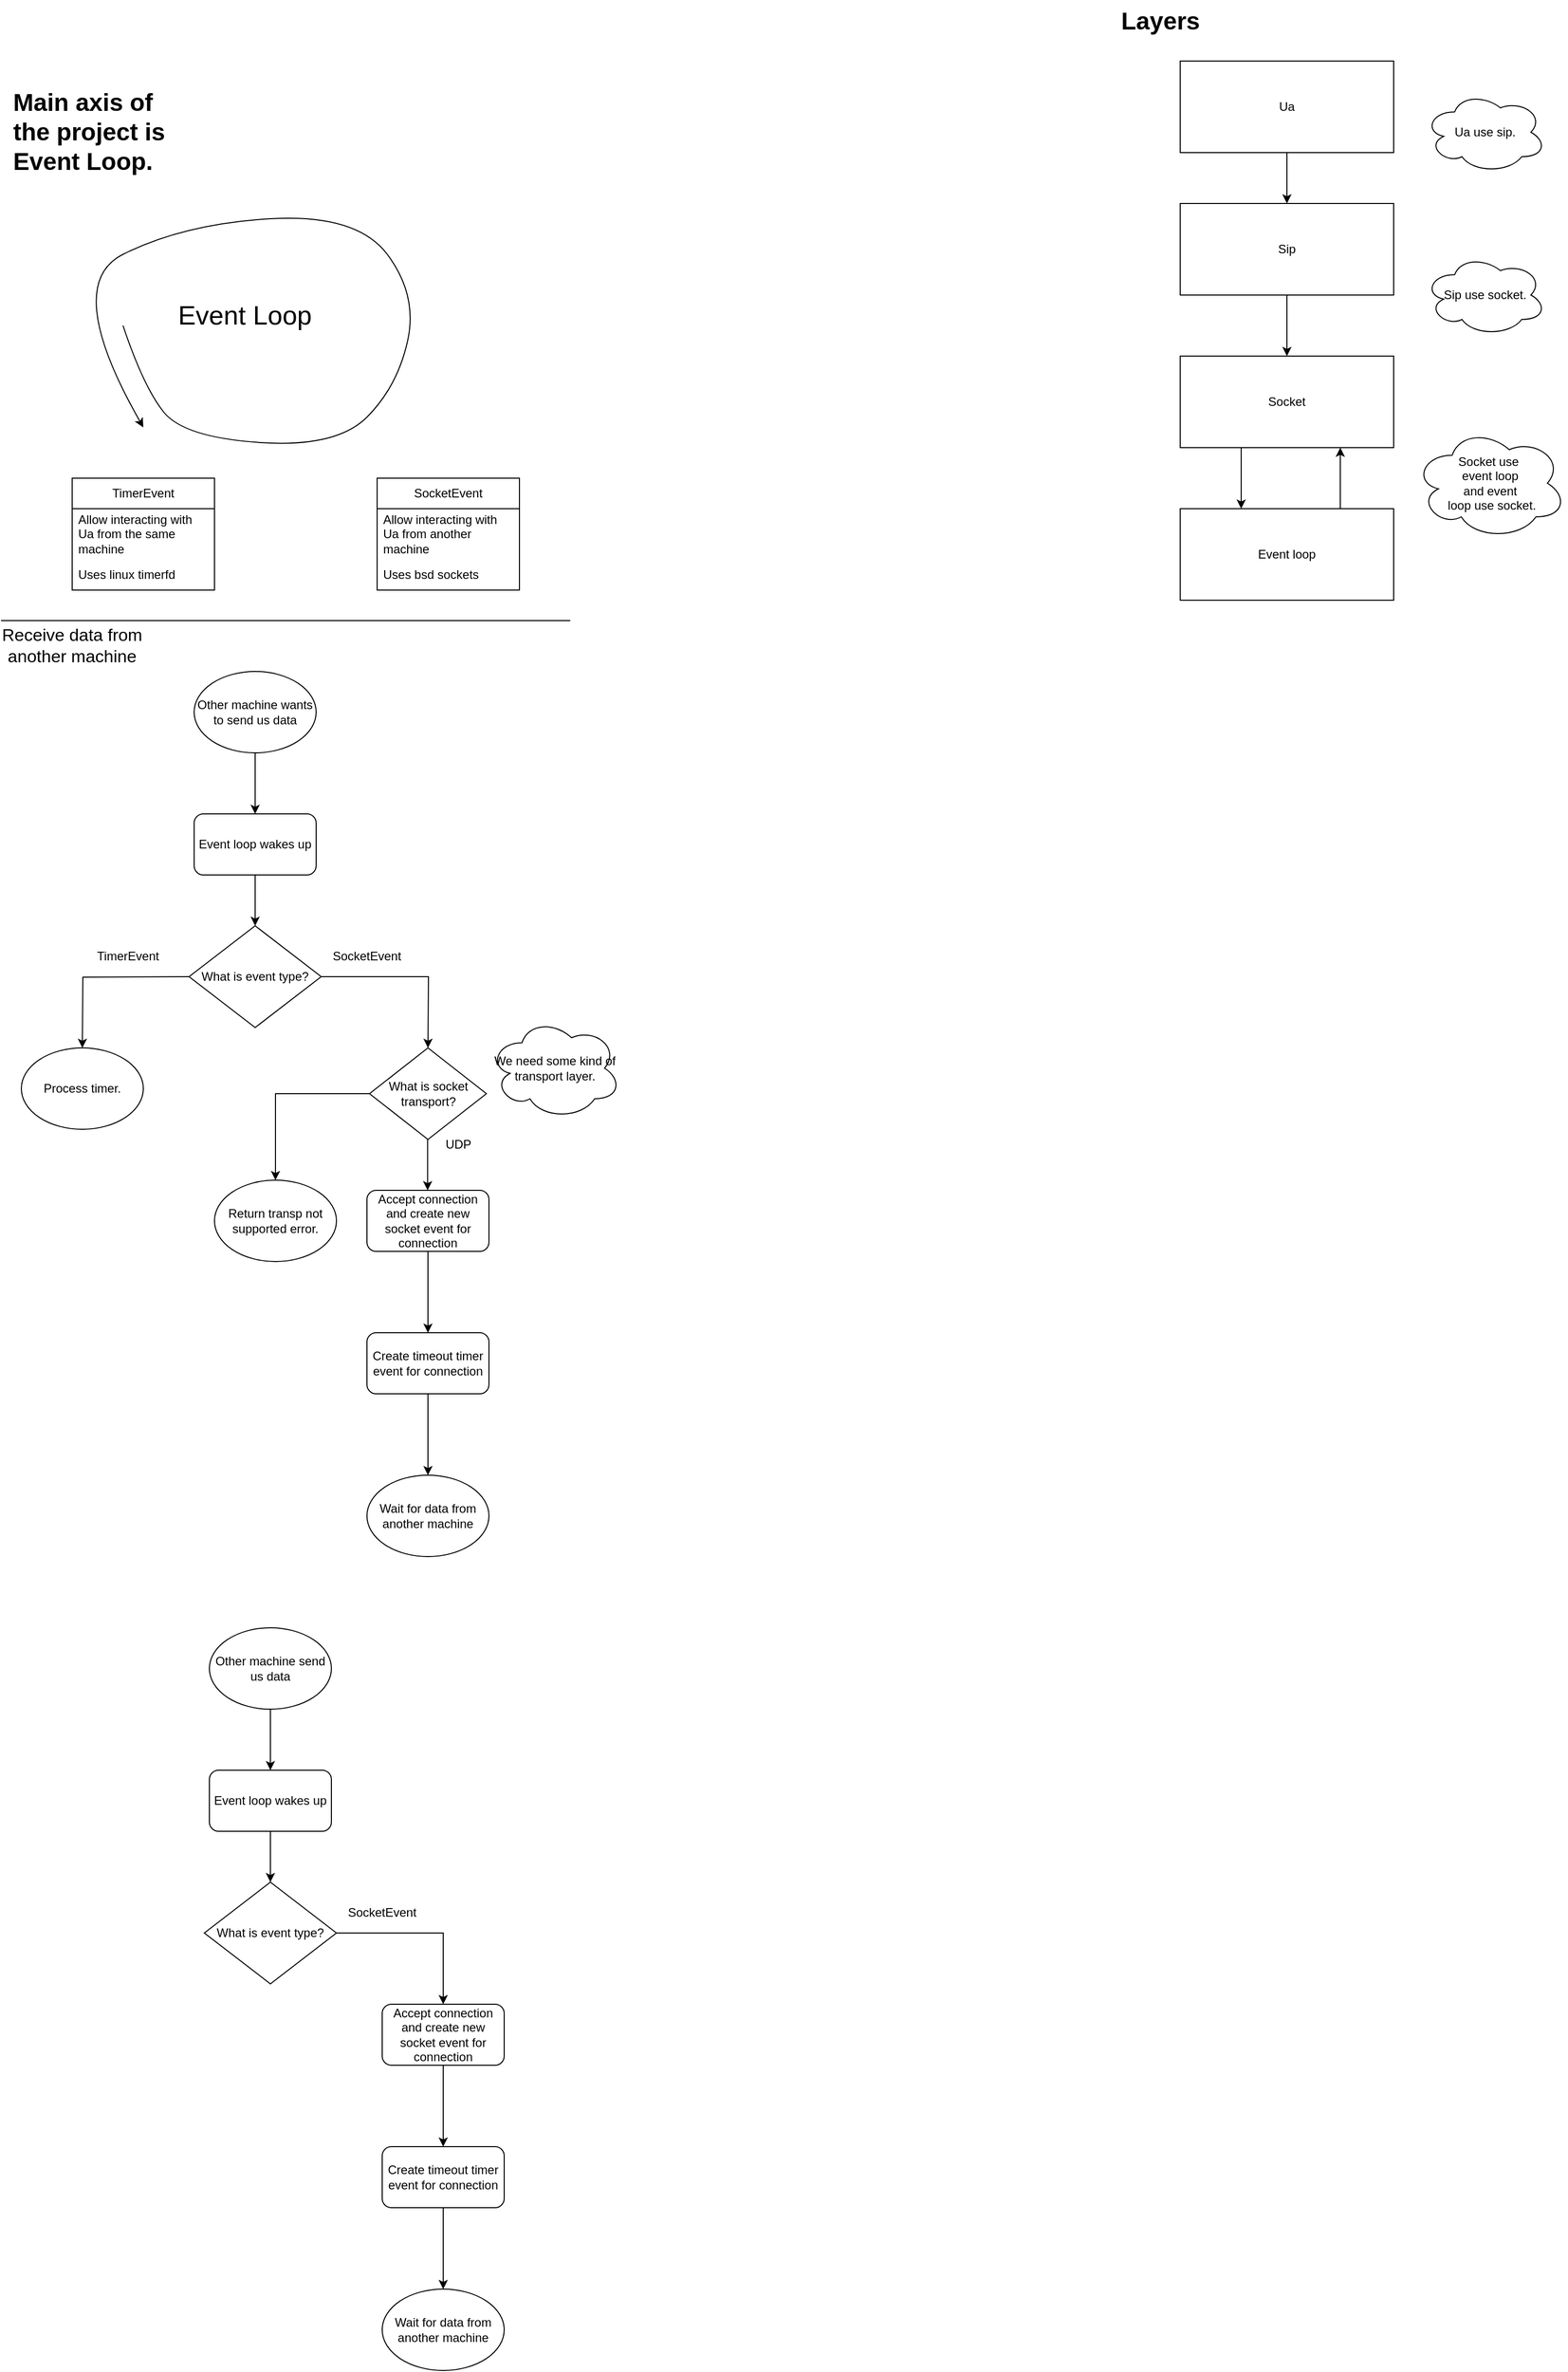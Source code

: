 <mxfile version="27.1.3" pages="2">
  <diagram name="Page-1" id="DYS4X43bdyaeCCeUCE0n">
    <mxGraphModel dx="2997" dy="2803" grid="1" gridSize="10" guides="1" tooltips="1" connect="1" arrows="1" fold="1" page="1" pageScale="1" pageWidth="850" pageHeight="1100" math="0" shadow="0">
      <root>
        <mxCell id="0" />
        <mxCell id="1" parent="0" />
        <mxCell id="8oikypdOr_yC_xlXZbeG-5" value="" style="endArrow=classic;html=1;rounded=0;curved=1;" parent="1" edge="1">
          <mxGeometry width="50" height="50" relative="1" as="geometry">
            <mxPoint x="150" y="-70" as="sourcePoint" />
            <mxPoint x="170" y="30" as="targetPoint" />
            <Array as="points">
              <mxPoint x="170" y="-10" />
              <mxPoint x="210" y="40" />
              <mxPoint x="360" y="50" />
              <mxPoint x="420" y="-10" />
              <mxPoint x="440" y="-100" />
              <mxPoint x="380" y="-180" />
              <mxPoint x="210" y="-170" />
              <mxPoint x="90" y="-110" />
            </Array>
          </mxGeometry>
        </mxCell>
        <mxCell id="8oikypdOr_yC_xlXZbeG-6" value="&lt;font style=&quot;font-size: 26px;&quot;&gt;Event Loop&lt;/font&gt;" style="text;html=1;align=center;verticalAlign=middle;whiteSpace=wrap;rounded=0;" parent="1" vertex="1">
          <mxGeometry x="170" y="-110" width="200" height="60" as="geometry" />
        </mxCell>
        <mxCell id="8oikypdOr_yC_xlXZbeG-7" value="&lt;h1 style=&quot;margin-top: 0px;&quot;&gt;Main axis of the project is Event Loop.&lt;/h1&gt;&lt;p&gt;&lt;br&gt;&lt;/p&gt;" style="text;html=1;whiteSpace=wrap;overflow=hidden;rounded=0;" parent="1" vertex="1">
          <mxGeometry x="40" y="-310" width="180" height="100" as="geometry" />
        </mxCell>
        <mxCell id="8oikypdOr_yC_xlXZbeG-9" value="TimerEvent" style="swimlane;fontStyle=0;childLayout=stackLayout;horizontal=1;startSize=30;horizontalStack=0;resizeParent=1;resizeParentMax=0;resizeLast=0;collapsible=1;marginBottom=0;whiteSpace=wrap;html=1;" parent="1" vertex="1">
          <mxGeometry x="100" y="80" width="140" height="110" as="geometry" />
        </mxCell>
        <mxCell id="8oikypdOr_yC_xlXZbeG-10" value="Allow interacting with Ua from the same machine" style="text;strokeColor=none;fillColor=none;align=left;verticalAlign=middle;spacingLeft=4;spacingRight=4;overflow=hidden;points=[[0,0.5],[1,0.5]];portConstraint=eastwest;rotatable=0;whiteSpace=wrap;html=1;" parent="8oikypdOr_yC_xlXZbeG-9" vertex="1">
          <mxGeometry y="30" width="140" height="50" as="geometry" />
        </mxCell>
        <mxCell id="8oikypdOr_yC_xlXZbeG-11" value="Uses linux timerfd" style="text;strokeColor=none;fillColor=none;align=left;verticalAlign=middle;spacingLeft=4;spacingRight=4;overflow=hidden;points=[[0,0.5],[1,0.5]];portConstraint=eastwest;rotatable=0;whiteSpace=wrap;html=1;" parent="8oikypdOr_yC_xlXZbeG-9" vertex="1">
          <mxGeometry y="80" width="140" height="30" as="geometry" />
        </mxCell>
        <mxCell id="8oikypdOr_yC_xlXZbeG-17" value="SocketEvent" style="swimlane;fontStyle=0;childLayout=stackLayout;horizontal=1;startSize=30;horizontalStack=0;resizeParent=1;resizeParentMax=0;resizeLast=0;collapsible=1;marginBottom=0;whiteSpace=wrap;html=1;" parent="1" vertex="1">
          <mxGeometry x="400" y="80" width="140" height="110" as="geometry" />
        </mxCell>
        <mxCell id="8oikypdOr_yC_xlXZbeG-18" value="Allow interacting with Ua from another machine" style="text;strokeColor=none;fillColor=none;align=left;verticalAlign=middle;spacingLeft=4;spacingRight=4;overflow=hidden;points=[[0,0.5],[1,0.5]];portConstraint=eastwest;rotatable=0;whiteSpace=wrap;html=1;" parent="8oikypdOr_yC_xlXZbeG-17" vertex="1">
          <mxGeometry y="30" width="140" height="50" as="geometry" />
        </mxCell>
        <mxCell id="8oikypdOr_yC_xlXZbeG-19" value="Uses bsd sockets" style="text;strokeColor=none;fillColor=none;align=left;verticalAlign=middle;spacingLeft=4;spacingRight=4;overflow=hidden;points=[[0,0.5],[1,0.5]];portConstraint=eastwest;rotatable=0;whiteSpace=wrap;html=1;" parent="8oikypdOr_yC_xlXZbeG-17" vertex="1">
          <mxGeometry y="80" width="140" height="30" as="geometry" />
        </mxCell>
        <mxCell id="8oikypdOr_yC_xlXZbeG-22" value="" style="endArrow=none;html=1;rounded=0;" parent="1" edge="1">
          <mxGeometry width="50" height="50" relative="1" as="geometry">
            <mxPoint x="30" y="220" as="sourcePoint" />
            <mxPoint x="590" y="220" as="targetPoint" />
          </mxGeometry>
        </mxCell>
        <mxCell id="awC3xR5aF0oG_H9M2n87-1" value="Receive data from another machine" style="text;html=1;align=center;verticalAlign=middle;whiteSpace=wrap;rounded=0;fontSize=17;" parent="1" vertex="1">
          <mxGeometry x="30" y="230" width="140" height="30" as="geometry" />
        </mxCell>
        <mxCell id="awC3xR5aF0oG_H9M2n87-9" value="" style="edgeStyle=orthogonalEdgeStyle;rounded=0;orthogonalLoop=1;jettySize=auto;html=1;" parent="1" source="awC3xR5aF0oG_H9M2n87-4" target="awC3xR5aF0oG_H9M2n87-5" edge="1">
          <mxGeometry relative="1" as="geometry" />
        </mxCell>
        <mxCell id="awC3xR5aF0oG_H9M2n87-4" value="Other machine wants to send us data" style="ellipse;whiteSpace=wrap;html=1;" parent="1" vertex="1">
          <mxGeometry x="220" y="270" width="120" height="80" as="geometry" />
        </mxCell>
        <mxCell id="awC3xR5aF0oG_H9M2n87-10" value="" style="edgeStyle=orthogonalEdgeStyle;rounded=0;orthogonalLoop=1;jettySize=auto;html=1;" parent="1" source="awC3xR5aF0oG_H9M2n87-5" target="awC3xR5aF0oG_H9M2n87-7" edge="1">
          <mxGeometry relative="1" as="geometry" />
        </mxCell>
        <mxCell id="awC3xR5aF0oG_H9M2n87-5" value="Event loop wakes up" style="rounded=1;whiteSpace=wrap;html=1;" parent="1" vertex="1">
          <mxGeometry x="220" y="410" width="120" height="60" as="geometry" />
        </mxCell>
        <mxCell id="awC3xR5aF0oG_H9M2n87-12" value="" style="edgeStyle=orthogonalEdgeStyle;rounded=0;orthogonalLoop=1;jettySize=auto;html=1;" parent="1" source="awC3xR5aF0oG_H9M2n87-7" edge="1">
          <mxGeometry relative="1" as="geometry">
            <mxPoint x="450" y="640" as="targetPoint" />
          </mxGeometry>
        </mxCell>
        <mxCell id="awC3xR5aF0oG_H9M2n87-7" value="What is event type?" style="rhombus;whiteSpace=wrap;html=1;" parent="1" vertex="1">
          <mxGeometry x="215" y="520" width="130" height="100" as="geometry" />
        </mxCell>
        <mxCell id="awC3xR5aF0oG_H9M2n87-15" value="" style="edgeStyle=orthogonalEdgeStyle;rounded=0;orthogonalLoop=1;jettySize=auto;html=1;" parent="1" source="awC3xR5aF0oG_H9M2n87-8" target="awC3xR5aF0oG_H9M2n87-14" edge="1">
          <mxGeometry relative="1" as="geometry" />
        </mxCell>
        <mxCell id="awC3xR5aF0oG_H9M2n87-8" value="Accept connection&lt;div&gt;and create new socket event for connection&lt;/div&gt;" style="rounded=1;whiteSpace=wrap;html=1;" parent="1" vertex="1">
          <mxGeometry x="390" y="780" width="120" height="60" as="geometry" />
        </mxCell>
        <mxCell id="awC3xR5aF0oG_H9M2n87-13" value="SocketEvent" style="text;html=1;align=center;verticalAlign=middle;whiteSpace=wrap;rounded=0;" parent="1" vertex="1">
          <mxGeometry x="360" y="535" width="60" height="30" as="geometry" />
        </mxCell>
        <mxCell id="awC3xR5aF0oG_H9M2n87-18" value="" style="edgeStyle=orthogonalEdgeStyle;rounded=0;orthogonalLoop=1;jettySize=auto;html=1;" parent="1" source="awC3xR5aF0oG_H9M2n87-14" target="awC3xR5aF0oG_H9M2n87-17" edge="1">
          <mxGeometry relative="1" as="geometry" />
        </mxCell>
        <mxCell id="awC3xR5aF0oG_H9M2n87-14" value="Create timeout timer&lt;div&gt;event for connection&lt;/div&gt;" style="rounded=1;whiteSpace=wrap;html=1;" parent="1" vertex="1">
          <mxGeometry x="390" y="920" width="120" height="60" as="geometry" />
        </mxCell>
        <mxCell id="awC3xR5aF0oG_H9M2n87-17" value="Wait for data from another machine" style="ellipse;whiteSpace=wrap;html=1;" parent="1" vertex="1">
          <mxGeometry x="390" y="1060" width="120" height="80" as="geometry" />
        </mxCell>
        <mxCell id="awC3xR5aF0oG_H9M2n87-19" value="" style="edgeStyle=orthogonalEdgeStyle;rounded=0;orthogonalLoop=1;jettySize=auto;html=1;" parent="1" source="awC3xR5aF0oG_H9M2n87-20" target="awC3xR5aF0oG_H9M2n87-22" edge="1">
          <mxGeometry relative="1" as="geometry" />
        </mxCell>
        <mxCell id="awC3xR5aF0oG_H9M2n87-20" value="Other machine send us data" style="ellipse;whiteSpace=wrap;html=1;" parent="1" vertex="1">
          <mxGeometry x="235" y="1210" width="120" height="80" as="geometry" />
        </mxCell>
        <mxCell id="awC3xR5aF0oG_H9M2n87-21" value="" style="edgeStyle=orthogonalEdgeStyle;rounded=0;orthogonalLoop=1;jettySize=auto;html=1;" parent="1" source="awC3xR5aF0oG_H9M2n87-22" target="awC3xR5aF0oG_H9M2n87-24" edge="1">
          <mxGeometry relative="1" as="geometry" />
        </mxCell>
        <mxCell id="awC3xR5aF0oG_H9M2n87-22" value="Event loop wakes up" style="rounded=1;whiteSpace=wrap;html=1;" parent="1" vertex="1">
          <mxGeometry x="235" y="1350" width="120" height="60" as="geometry" />
        </mxCell>
        <mxCell id="awC3xR5aF0oG_H9M2n87-23" value="" style="edgeStyle=orthogonalEdgeStyle;rounded=0;orthogonalLoop=1;jettySize=auto;html=1;" parent="1" source="awC3xR5aF0oG_H9M2n87-24" target="awC3xR5aF0oG_H9M2n87-26" edge="1">
          <mxGeometry relative="1" as="geometry">
            <mxPoint x="505" y="1510" as="targetPoint" />
          </mxGeometry>
        </mxCell>
        <mxCell id="awC3xR5aF0oG_H9M2n87-24" value="What is event type?" style="rhombus;whiteSpace=wrap;html=1;" parent="1" vertex="1">
          <mxGeometry x="230" y="1460" width="130" height="100" as="geometry" />
        </mxCell>
        <mxCell id="awC3xR5aF0oG_H9M2n87-25" value="" style="edgeStyle=orthogonalEdgeStyle;rounded=0;orthogonalLoop=1;jettySize=auto;html=1;" parent="1" source="awC3xR5aF0oG_H9M2n87-26" target="awC3xR5aF0oG_H9M2n87-29" edge="1">
          <mxGeometry relative="1" as="geometry" />
        </mxCell>
        <mxCell id="awC3xR5aF0oG_H9M2n87-26" value="Accept connection&lt;div&gt;and create new socket event for connection&lt;/div&gt;" style="rounded=1;whiteSpace=wrap;html=1;" parent="1" vertex="1">
          <mxGeometry x="405" y="1580" width="120" height="60" as="geometry" />
        </mxCell>
        <mxCell id="awC3xR5aF0oG_H9M2n87-27" value="SocketEvent" style="text;html=1;align=center;verticalAlign=middle;whiteSpace=wrap;rounded=0;" parent="1" vertex="1">
          <mxGeometry x="375" y="1475" width="60" height="30" as="geometry" />
        </mxCell>
        <mxCell id="awC3xR5aF0oG_H9M2n87-28" value="" style="edgeStyle=orthogonalEdgeStyle;rounded=0;orthogonalLoop=1;jettySize=auto;html=1;" parent="1" source="awC3xR5aF0oG_H9M2n87-29" target="awC3xR5aF0oG_H9M2n87-30" edge="1">
          <mxGeometry relative="1" as="geometry" />
        </mxCell>
        <mxCell id="awC3xR5aF0oG_H9M2n87-29" value="Create timeout timer&lt;div&gt;event for connection&lt;/div&gt;" style="rounded=1;whiteSpace=wrap;html=1;" parent="1" vertex="1">
          <mxGeometry x="405" y="1720" width="120" height="60" as="geometry" />
        </mxCell>
        <mxCell id="awC3xR5aF0oG_H9M2n87-30" value="Wait for data from another machine" style="ellipse;whiteSpace=wrap;html=1;" parent="1" vertex="1">
          <mxGeometry x="405" y="1860" width="120" height="80" as="geometry" />
        </mxCell>
        <mxCell id="awC3xR5aF0oG_H9M2n87-40" value="" style="edgeStyle=orthogonalEdgeStyle;rounded=0;orthogonalLoop=1;jettySize=auto;html=1;" parent="1" edge="1">
          <mxGeometry relative="1" as="geometry">
            <mxPoint x="449.66" y="700" as="sourcePoint" />
            <mxPoint x="449.66" y="780" as="targetPoint" />
          </mxGeometry>
        </mxCell>
        <mxCell id="awC3xR5aF0oG_H9M2n87-49" value="" style="edgeStyle=orthogonalEdgeStyle;rounded=0;orthogonalLoop=1;jettySize=auto;html=1;" parent="1" source="awC3xR5aF0oG_H9M2n87-41" target="awC3xR5aF0oG_H9M2n87-44" edge="1">
          <mxGeometry relative="1" as="geometry">
            <mxPoint x="255" y="685" as="targetPoint" />
          </mxGeometry>
        </mxCell>
        <mxCell id="awC3xR5aF0oG_H9M2n87-41" value="What is socket transport?" style="rhombus;whiteSpace=wrap;html=1;" parent="1" vertex="1">
          <mxGeometry x="392.5" y="640" width="115" height="90" as="geometry" />
        </mxCell>
        <mxCell id="awC3xR5aF0oG_H9M2n87-44" value="Return transp not supported error." style="ellipse;whiteSpace=wrap;html=1;" parent="1" vertex="1">
          <mxGeometry x="240" y="770" width="120" height="80" as="geometry" />
        </mxCell>
        <mxCell id="awC3xR5aF0oG_H9M2n87-45" value="UDP" style="text;html=1;align=center;verticalAlign=middle;whiteSpace=wrap;rounded=0;" parent="1" vertex="1">
          <mxGeometry x="450" y="720" width="60" height="30" as="geometry" />
        </mxCell>
        <mxCell id="awC3xR5aF0oG_H9M2n87-50" value="We need some kind of transport layer." style="ellipse;shape=cloud;whiteSpace=wrap;html=1;" parent="1" vertex="1">
          <mxGeometry x="510" y="610" width="130" height="100" as="geometry" />
        </mxCell>
        <mxCell id="awC3xR5aF0oG_H9M2n87-52" value="" style="edgeStyle=orthogonalEdgeStyle;rounded=0;orthogonalLoop=1;jettySize=auto;html=1;" parent="1" edge="1">
          <mxGeometry relative="1" as="geometry">
            <mxPoint x="215.003" y="570" as="sourcePoint" />
            <mxPoint x="110.003" y="640" as="targetPoint" />
          </mxGeometry>
        </mxCell>
        <mxCell id="awC3xR5aF0oG_H9M2n87-53" value="TimerEvent" style="text;html=1;align=center;verticalAlign=middle;whiteSpace=wrap;rounded=0;flipH=1;" parent="1" vertex="1">
          <mxGeometry x="124.52" y="535" width="60" height="30" as="geometry" />
        </mxCell>
        <mxCell id="awC3xR5aF0oG_H9M2n87-54" value="Process timer." style="ellipse;whiteSpace=wrap;html=1;" parent="1" vertex="1">
          <mxGeometry x="50" y="640" width="120" height="80" as="geometry" />
        </mxCell>
        <mxCell id="M5630-u7SSG_YL18l_gM-1" value="Event loop" style="rounded=0;whiteSpace=wrap;html=1;" vertex="1" parent="1">
          <mxGeometry x="1190" y="110" width="210" height="90" as="geometry" />
        </mxCell>
        <mxCell id="M5630-u7SSG_YL18l_gM-2" value="&lt;h1 style=&quot;margin-top: 0px;&quot;&gt;Layers&lt;/h1&gt;" style="text;html=1;whiteSpace=wrap;overflow=hidden;rounded=0;" vertex="1" parent="1">
          <mxGeometry x="1130" y="-390" width="180" height="100" as="geometry" />
        </mxCell>
        <mxCell id="M5630-u7SSG_YL18l_gM-3" value="Socket" style="rounded=0;whiteSpace=wrap;html=1;" vertex="1" parent="1">
          <mxGeometry x="1190" y="-40" width="210" height="90" as="geometry" />
        </mxCell>
        <mxCell id="M5630-u7SSG_YL18l_gM-7" value="" style="edgeStyle=orthogonalEdgeStyle;rounded=0;orthogonalLoop=1;jettySize=auto;html=1;" edge="1" parent="1" source="M5630-u7SSG_YL18l_gM-4" target="M5630-u7SSG_YL18l_gM-3">
          <mxGeometry relative="1" as="geometry" />
        </mxCell>
        <mxCell id="M5630-u7SSG_YL18l_gM-4" value="Sip" style="rounded=0;whiteSpace=wrap;html=1;" vertex="1" parent="1">
          <mxGeometry x="1190" y="-190" width="210" height="90" as="geometry" />
        </mxCell>
        <mxCell id="M5630-u7SSG_YL18l_gM-6" value="" style="edgeStyle=orthogonalEdgeStyle;rounded=0;orthogonalLoop=1;jettySize=auto;html=1;" edge="1" parent="1" source="M5630-u7SSG_YL18l_gM-5" target="M5630-u7SSG_YL18l_gM-4">
          <mxGeometry relative="1" as="geometry" />
        </mxCell>
        <mxCell id="M5630-u7SSG_YL18l_gM-5" value="Ua" style="rounded=0;whiteSpace=wrap;html=1;" vertex="1" parent="1">
          <mxGeometry x="1190" y="-330" width="210" height="90" as="geometry" />
        </mxCell>
        <mxCell id="M5630-u7SSG_YL18l_gM-8" value="" style="edgeStyle=orthogonalEdgeStyle;rounded=0;orthogonalLoop=1;jettySize=auto;html=1;" edge="1" parent="1">
          <mxGeometry relative="1" as="geometry">
            <mxPoint x="1250" y="50" as="sourcePoint" />
            <mxPoint x="1250" y="110" as="targetPoint" />
          </mxGeometry>
        </mxCell>
        <mxCell id="M5630-u7SSG_YL18l_gM-9" value="" style="edgeStyle=orthogonalEdgeStyle;rounded=0;orthogonalLoop=1;jettySize=auto;html=1;entryX=0.75;entryY=0;entryDx=0;entryDy=0;exitX=0.75;exitY=1;exitDx=0;exitDy=0;endArrow=none;startFill=1;startArrow=classic;" edge="1" parent="1" source="M5630-u7SSG_YL18l_gM-3" target="M5630-u7SSG_YL18l_gM-1">
          <mxGeometry relative="1" as="geometry">
            <mxPoint x="1250" y="60" as="sourcePoint" />
            <mxPoint x="1250" y="120" as="targetPoint" />
          </mxGeometry>
        </mxCell>
        <mxCell id="M5630-u7SSG_YL18l_gM-10" value="Ua use sip." style="ellipse;shape=cloud;whiteSpace=wrap;html=1;" vertex="1" parent="1">
          <mxGeometry x="1430" y="-300" width="120" height="80" as="geometry" />
        </mxCell>
        <mxCell id="M5630-u7SSG_YL18l_gM-11" value="Sip use socket." style="ellipse;shape=cloud;whiteSpace=wrap;html=1;" vertex="1" parent="1">
          <mxGeometry x="1430" y="-140" width="120" height="80" as="geometry" />
        </mxCell>
        <mxCell id="M5630-u7SSG_YL18l_gM-12" value="Socket use&amp;nbsp;&lt;div&gt;event loop&lt;div&gt;and event&lt;/div&gt;&lt;div&gt;&amp;nbsp;loop use socket.&lt;/div&gt;&lt;/div&gt;" style="ellipse;shape=cloud;whiteSpace=wrap;html=1;" vertex="1" parent="1">
          <mxGeometry x="1420" y="30" width="150" height="110" as="geometry" />
        </mxCell>
      </root>
    </mxGraphModel>
  </diagram>
  <diagram id="5ygHyfCh7g1jeHmfUZa_" name="Page-2">
    <mxGraphModel dx="3843" dy="2730" grid="1" gridSize="10" guides="1" tooltips="1" connect="1" arrows="1" fold="1" page="1" pageScale="1" pageWidth="850" pageHeight="1100" math="0" shadow="0">
      <root>
        <mxCell id="0" />
        <mxCell id="1" parent="0" />
        <mxCell id="6AZzcJKj25vXhSMinngy-1" value="Event loop" style="rounded=0;whiteSpace=wrap;html=1;" parent="1" vertex="1">
          <mxGeometry x="-730" y="560" width="210" height="90" as="geometry" />
        </mxCell>
        <mxCell id="6AZzcJKj25vXhSMinngy-2" value="&lt;h1 style=&quot;margin-top: 0px;&quot;&gt;Layers&lt;/h1&gt;" style="text;html=1;whiteSpace=wrap;overflow=hidden;rounded=0;" parent="1" vertex="1">
          <mxGeometry x="-850" y="-100" width="180" height="100" as="geometry" />
        </mxCell>
        <mxCell id="6AZzcJKj25vXhSMinngy-3" value="Socket" style="rounded=0;whiteSpace=wrap;html=1;" parent="1" vertex="1">
          <mxGeometry x="-730" y="410" width="210" height="90" as="geometry" />
        </mxCell>
        <mxCell id="6AZzcJKj25vXhSMinngy-4" value="" style="edgeStyle=orthogonalEdgeStyle;rounded=0;orthogonalLoop=1;jettySize=auto;html=1;" parent="1" source="6AZzcJKj25vXhSMinngy-5" target="6AZzcJKj25vXhSMinngy-3" edge="1">
          <mxGeometry relative="1" as="geometry" />
        </mxCell>
        <mxCell id="6AZzcJKj25vXhSMinngy-5" value="Transport" style="rounded=0;whiteSpace=wrap;html=1;" parent="1" vertex="1">
          <mxGeometry x="-730" y="260" width="210" height="90" as="geometry" />
        </mxCell>
        <mxCell id="6AZzcJKj25vXhSMinngy-7" value="SIP Transaction" style="rounded=0;whiteSpace=wrap;html=1;" parent="1" vertex="1">
          <mxGeometry x="-730" y="110" width="210" height="90" as="geometry" />
        </mxCell>
        <mxCell id="6AZzcJKj25vXhSMinngy-8" value="" style="edgeStyle=orthogonalEdgeStyle;rounded=0;orthogonalLoop=1;jettySize=auto;html=1;" parent="1" edge="1">
          <mxGeometry relative="1" as="geometry">
            <mxPoint x="-670" y="500" as="sourcePoint" />
            <mxPoint x="-670" y="560" as="targetPoint" />
          </mxGeometry>
        </mxCell>
        <mxCell id="6AZzcJKj25vXhSMinngy-9" value="" style="edgeStyle=orthogonalEdgeStyle;rounded=0;orthogonalLoop=1;jettySize=auto;html=1;entryX=0.75;entryY=0;entryDx=0;entryDy=0;exitX=0.75;exitY=1;exitDx=0;exitDy=0;endArrow=none;startFill=1;startArrow=classic;" parent="1" source="6AZzcJKj25vXhSMinngy-3" target="6AZzcJKj25vXhSMinngy-1" edge="1">
          <mxGeometry relative="1" as="geometry">
            <mxPoint x="-670" y="510" as="sourcePoint" />
            <mxPoint x="-670" y="570" as="targetPoint" />
          </mxGeometry>
        </mxCell>
        <mxCell id="6AZzcJKj25vXhSMinngy-11" value="Transport use socket to provide recv and send." style="ellipse;shape=cloud;whiteSpace=wrap;html=1;" parent="1" vertex="1">
          <mxGeometry x="-500" y="340" width="160" height="100" as="geometry" />
        </mxCell>
        <mxCell id="6AZzcJKj25vXhSMinngy-12" value="Socket use&amp;nbsp;&lt;div&gt;event loop&lt;div&gt;and event&lt;/div&gt;&lt;div&gt;&amp;nbsp;loop use socket.&lt;/div&gt;&lt;/div&gt;" style="ellipse;shape=cloud;whiteSpace=wrap;html=1;" parent="1" vertex="1">
          <mxGeometry x="-500" y="490" width="150" height="110" as="geometry" />
        </mxCell>
        <mxCell id="6AZzcJKj25vXhSMinngy-217" value="&lt;h1 style=&quot;margin-top: 0px;&quot;&gt;Socket state machine&lt;/h1&gt;" style="text;html=1;whiteSpace=wrap;overflow=hidden;rounded=0;" parent="1" vertex="1">
          <mxGeometry x="30" width="180" height="100" as="geometry" />
        </mxCell>
        <mxCell id="6AZzcJKj25vXhSMinngy-218" value="" style="edgeStyle=orthogonalEdgeStyle;rounded=0;orthogonalLoop=1;jettySize=auto;html=1;" parent="1" source="6AZzcJKj25vXhSMinngy-219" target="6AZzcJKj25vXhSMinngy-229" edge="1">
          <mxGeometry relative="1" as="geometry" />
        </mxCell>
        <mxCell id="6AZzcJKj25vXhSMinngy-219" value="Create socket." style="ellipse;whiteSpace=wrap;html=1;" parent="1" vertex="1">
          <mxGeometry x="190" y="35" width="120" height="80" as="geometry" />
        </mxCell>
        <mxCell id="6AZzcJKj25vXhSMinngy-220" value="Socket States" style="swimlane;fontStyle=0;childLayout=stackLayout;horizontal=1;startSize=30;horizontalStack=0;resizeParent=1;resizeParentMax=0;resizeLast=0;collapsible=1;marginBottom=0;whiteSpace=wrap;html=1;" parent="1" vertex="1">
          <mxGeometry x="370" y="120" width="140" height="120" as="geometry" />
        </mxCell>
        <mxCell id="6AZzcJKj25vXhSMinngy-221" value="Sleeping" style="text;strokeColor=none;fillColor=none;align=left;verticalAlign=middle;spacingLeft=4;spacingRight=4;overflow=hidden;points=[[0,0.5],[1,0.5]];portConstraint=eastwest;rotatable=0;whiteSpace=wrap;html=1;" parent="6AZzcJKj25vXhSMinngy-220" vertex="1">
          <mxGeometry y="30" width="140" height="30" as="geometry" />
        </mxCell>
        <mxCell id="6AZzcJKj25vXhSMinngy-222" value="Data incoming" style="text;strokeColor=none;fillColor=none;align=left;verticalAlign=middle;spacingLeft=4;spacingRight=4;overflow=hidden;points=[[0,0.5],[1,0.5]];portConstraint=eastwest;rotatable=0;whiteSpace=wrap;html=1;" parent="6AZzcJKj25vXhSMinngy-220" vertex="1">
          <mxGeometry y="60" width="140" height="30" as="geometry" />
        </mxCell>
        <mxCell id="6AZzcJKj25vXhSMinngy-225" value="Data outgoing" style="text;strokeColor=none;fillColor=none;align=left;verticalAlign=middle;spacingLeft=4;spacingRight=4;overflow=hidden;points=[[0,0.5],[1,0.5]];portConstraint=eastwest;rotatable=0;whiteSpace=wrap;html=1;" parent="6AZzcJKj25vXhSMinngy-220" vertex="1">
          <mxGeometry y="90" width="140" height="30" as="geometry" />
        </mxCell>
        <mxCell id="6AZzcJKj25vXhSMinngy-228" value="" style="edgeStyle=orthogonalEdgeStyle;rounded=0;orthogonalLoop=1;jettySize=auto;html=1;" parent="1" source="6AZzcJKj25vXhSMinngy-229" target="6AZzcJKj25vXhSMinngy-260" edge="1">
          <mxGeometry relative="1" as="geometry" />
        </mxCell>
        <mxCell id="6AZzcJKj25vXhSMinngy-229" value="Listsen on socket" style="rounded=1;whiteSpace=wrap;html=1;" parent="1" vertex="1">
          <mxGeometry x="190" y="160" width="120" height="60" as="geometry" />
        </mxCell>
        <mxCell id="6AZzcJKj25vXhSMinngy-230" value="Socket" style="swimlane;fontStyle=0;childLayout=stackLayout;horizontal=1;startSize=30;horizontalStack=0;resizeParent=1;resizeParentMax=0;resizeLast=0;collapsible=1;marginBottom=0;whiteSpace=wrap;html=1;" parent="1" vertex="1">
          <mxGeometry x="580" y="120" width="160" height="150" as="geometry" />
        </mxCell>
        <mxCell id="6AZzcJKj25vXhSMinngy-231" value="socket_fd" style="text;strokeColor=none;fillColor=none;align=left;verticalAlign=middle;spacingLeft=4;spacingRight=4;overflow=hidden;points=[[0,0.5],[1,0.5]];portConstraint=eastwest;rotatable=0;whiteSpace=wrap;html=1;" parent="6AZzcJKj25vXhSMinngy-230" vertex="1">
          <mxGeometry y="30" width="160" height="30" as="geometry" />
        </mxCell>
        <mxCell id="6AZzcJKj25vXhSMinngy-232" value="socket_state" style="text;strokeColor=none;fillColor=none;align=left;verticalAlign=middle;spacingLeft=4;spacingRight=4;overflow=hidden;points=[[0,0.5],[1,0.5]];portConstraint=eastwest;rotatable=0;whiteSpace=wrap;html=1;" parent="6AZzcJKj25vXhSMinngy-230" vertex="1">
          <mxGeometry y="60" width="160" height="30" as="geometry" />
        </mxCell>
        <mxCell id="6AZzcJKj25vXhSMinngy-233" value="socket_state_handler" style="text;strokeColor=none;fillColor=none;align=left;verticalAlign=middle;spacingLeft=4;spacingRight=4;overflow=hidden;points=[[0,0.5],[1,0.5]];portConstraint=eastwest;rotatable=0;whiteSpace=wrap;html=1;" parent="6AZzcJKj25vXhSMinngy-230" vertex="1">
          <mxGeometry y="90" width="160" height="30" as="geometry" />
        </mxCell>
        <mxCell id="6AZzcJKj25vXhSMinngy-234" value="socket_state_handler_args" style="text;strokeColor=none;fillColor=none;align=left;verticalAlign=middle;spacingLeft=4;spacingRight=4;overflow=hidden;points=[[0,0.5],[1,0.5]];portConstraint=eastwest;rotatable=0;whiteSpace=wrap;html=1;" parent="6AZzcJKj25vXhSMinngy-230" vertex="1">
          <mxGeometry y="120" width="160" height="30" as="geometry" />
        </mxCell>
        <mxCell id="6AZzcJKj25vXhSMinngy-235" value="Listsen means&amp;nbsp;&lt;div&gt;setting POLLIN on socket.&lt;/div&gt;" style="ellipse;shape=cloud;whiteSpace=wrap;html=1;" parent="1" vertex="1">
          <mxGeometry x="70" y="115" width="120" height="80" as="geometry" />
        </mxCell>
        <mxCell id="6AZzcJKj25vXhSMinngy-236" value="" style="edgeStyle=orthogonalEdgeStyle;rounded=0;orthogonalLoop=1;jettySize=auto;html=1;entryX=0;entryY=0.5;entryDx=0;entryDy=0;exitX=0.5;exitY=1;exitDx=0;exitDy=0;" parent="1" source="6AZzcJKj25vXhSMinngy-237" target="6AZzcJKj25vXhSMinngy-241" edge="1">
          <mxGeometry relative="1" as="geometry">
            <mxPoint x="270" y="590" as="targetPoint" />
            <mxPoint x="270" y="470" as="sourcePoint" />
            <Array as="points">
              <mxPoint x="250" y="590" />
            </Array>
          </mxGeometry>
        </mxCell>
        <mxCell id="6AZzcJKj25vXhSMinngy-237" value="Sleeping" style="whiteSpace=wrap;html=1;aspect=fixed;" parent="1" vertex="1">
          <mxGeometry x="210" y="390" width="80" height="80" as="geometry" />
        </mxCell>
        <mxCell id="6AZzcJKj25vXhSMinngy-238" value="Connect means setting POLLOUT on socket." style="ellipse;shape=cloud;whiteSpace=wrap;html=1;" parent="1" vertex="1">
          <mxGeometry x="60" y="255" width="120" height="80" as="geometry" />
        </mxCell>
        <mxCell id="6AZzcJKj25vXhSMinngy-403" value="" style="edgeStyle=orthogonalEdgeStyle;rounded=0;orthogonalLoop=1;jettySize=auto;html=1;endArrow=none;startFill=0;" parent="1" source="6AZzcJKj25vXhSMinngy-241" edge="1">
          <mxGeometry relative="1" as="geometry">
            <mxPoint x="560" y="590" as="targetPoint" />
          </mxGeometry>
        </mxCell>
        <mxCell id="6AZzcJKj25vXhSMinngy-241" value="Data incoming." style="whiteSpace=wrap;html=1;aspect=fixed;" parent="1" vertex="1">
          <mxGeometry x="400" y="550" width="80" height="80" as="geometry" />
        </mxCell>
        <mxCell id="6AZzcJKj25vXhSMinngy-242" value="Process POLLIN for socket." style="text;html=1;align=center;verticalAlign=middle;whiteSpace=wrap;rounded=0;" parent="1" vertex="1">
          <mxGeometry x="270" y="550" width="110" height="30" as="geometry" />
        </mxCell>
        <mxCell id="6AZzcJKj25vXhSMinngy-249" value="Data outgoing" style="whiteSpace=wrap;html=1;aspect=fixed;" parent="1" vertex="1">
          <mxGeometry x="400" y="700" width="80" height="80" as="geometry" />
        </mxCell>
        <mxCell id="6AZzcJKj25vXhSMinngy-256" value="" style="endArrow=classic;html=1;rounded=0;entryX=1;entryY=0.5;entryDx=0;entryDy=0;exitX=0.976;exitY=0.544;exitDx=0;exitDy=0;exitPerimeter=0;" parent="1" source="6AZzcJKj25vXhSMinngy-249" target="6AZzcJKj25vXhSMinngy-237" edge="1">
          <mxGeometry width="50" height="50" relative="1" as="geometry">
            <mxPoint x="1050" y="620" as="sourcePoint" />
            <mxPoint x="330" y="430" as="targetPoint" />
            <Array as="points">
              <mxPoint x="560" y="744" />
              <mxPoint x="560" y="430" />
            </Array>
          </mxGeometry>
        </mxCell>
        <mxCell id="6AZzcJKj25vXhSMinngy-259" value="" style="edgeStyle=orthogonalEdgeStyle;rounded=0;orthogonalLoop=1;jettySize=auto;html=1;" parent="1" source="6AZzcJKj25vXhSMinngy-260" target="6AZzcJKj25vXhSMinngy-237" edge="1">
          <mxGeometry relative="1" as="geometry" />
        </mxCell>
        <mxCell id="6AZzcJKj25vXhSMinngy-260" value="Connect on socket." style="rounded=1;whiteSpace=wrap;html=1;" parent="1" vertex="1">
          <mxGeometry x="190" y="280" width="120" height="60" as="geometry" />
        </mxCell>
        <mxCell id="6AZzcJKj25vXhSMinngy-262" value="&amp;nbsp;Socket state handler is set by UDP stack." style="ellipse;shape=cloud;whiteSpace=wrap;html=1;" parent="1" vertex="1">
          <mxGeometry x="530" y="10" width="120" height="80" as="geometry" />
        </mxCell>
        <mxCell id="6AZzcJKj25vXhSMinngy-263" value="&amp;nbsp;Socket state handler arg is UDP stack." style="ellipse;shape=cloud;whiteSpace=wrap;html=1;" parent="1" vertex="1">
          <mxGeometry x="670" y="10" width="120" height="80" as="geometry" />
        </mxCell>
        <mxCell id="6AZzcJKj25vXhSMinngy-279" value="Process POLLOUT for socket." style="text;html=1;align=center;verticalAlign=middle;whiteSpace=wrap;rounded=0;" parent="1" vertex="1">
          <mxGeometry x="270" y="690" width="110" height="30" as="geometry" />
        </mxCell>
        <mxCell id="6AZzcJKj25vXhSMinngy-338" value="&lt;h1 style=&quot;margin-top: 0px;&quot;&gt;Transport protocol state machine&lt;/h1&gt;" style="text;html=1;whiteSpace=wrap;overflow=hidden;rounded=0;" parent="1" vertex="1">
          <mxGeometry x="70" y="820" width="180" height="100" as="geometry" />
        </mxCell>
        <mxCell id="6AZzcJKj25vXhSMinngy-397" value="" style="edgeStyle=orthogonalEdgeStyle;rounded=0;orthogonalLoop=1;jettySize=auto;html=1;" parent="1" source="6AZzcJKj25vXhSMinngy-340" target="6AZzcJKj25vXhSMinngy-396" edge="1">
          <mxGeometry relative="1" as="geometry" />
        </mxCell>
        <mxCell id="6AZzcJKj25vXhSMinngy-340" value="Create transport protocol." style="ellipse;whiteSpace=wrap;html=1;" parent="1" vertex="1">
          <mxGeometry x="180" y="885" width="120" height="80" as="geometry" />
        </mxCell>
        <mxCell id="6AZzcJKj25vXhSMinngy-421" value="" style="edgeStyle=orthogonalEdgeStyle;rounded=0;orthogonalLoop=1;jettySize=auto;html=1;" parent="1" source="6AZzcJKj25vXhSMinngy-396" target="6AZzcJKj25vXhSMinngy-398" edge="1">
          <mxGeometry relative="1" as="geometry" />
        </mxCell>
        <mxCell id="6AZzcJKj25vXhSMinngy-396" value="Create socket." style="rounded=1;whiteSpace=wrap;html=1;" parent="1" vertex="1">
          <mxGeometry x="180" y="1010" width="120" height="60" as="geometry" />
        </mxCell>
        <mxCell id="6AZzcJKj25vXhSMinngy-422" value="" style="edgeStyle=orthogonalEdgeStyle;rounded=0;orthogonalLoop=1;jettySize=auto;html=1;" parent="1" source="6AZzcJKj25vXhSMinngy-398" target="6AZzcJKj25vXhSMinngy-399" edge="1">
          <mxGeometry relative="1" as="geometry" />
        </mxCell>
        <mxCell id="6AZzcJKj25vXhSMinngy-398" value="Set socket_state_handler for one matching trasnport proto." style="rounded=1;whiteSpace=wrap;html=1;" parent="1" vertex="1">
          <mxGeometry x="180" y="1120" width="120" height="60" as="geometry" />
        </mxCell>
        <mxCell id="6AZzcJKj25vXhSMinngy-399" value="Set socket_state_handler_args for one matching trasnport proto." style="rounded=1;whiteSpace=wrap;html=1;" parent="1" vertex="1">
          <mxGeometry x="155" y="1230" width="170" height="60" as="geometry" />
        </mxCell>
        <mxCell id="6AZzcJKj25vXhSMinngy-401" value="" style="edgeStyle=orthogonalEdgeStyle;rounded=0;orthogonalLoop=1;jettySize=auto;html=1;entryX=-0.015;entryY=0.6;entryDx=0;entryDy=0;exitX=0.5;exitY=1;exitDx=0;exitDy=0;entryPerimeter=0;" parent="1" target="6AZzcJKj25vXhSMinngy-249" edge="1">
          <mxGeometry relative="1" as="geometry">
            <mxPoint x="400" y="710" as="targetPoint" />
            <mxPoint x="250" y="590" as="sourcePoint" />
            <Array as="points">
              <mxPoint x="250" y="748" />
            </Array>
          </mxGeometry>
        </mxCell>
        <mxCell id="6AZzcJKj25vXhSMinngy-410" value="Transport protocol States" style="swimlane;fontStyle=0;childLayout=stackLayout;horizontal=1;startSize=30;horizontalStack=0;resizeParent=1;resizeParentMax=0;resizeLast=0;collapsible=1;marginBottom=0;whiteSpace=wrap;html=1;" parent="1" vertex="1">
          <mxGeometry x="360" y="910" width="140" height="240" as="geometry" />
        </mxCell>
        <mxCell id="6AZzcJKj25vXhSMinngy-426" value="Sleeping" style="text;strokeColor=none;fillColor=none;align=left;verticalAlign=middle;spacingLeft=4;spacingRight=4;overflow=hidden;points=[[0,0.5],[1,0.5]];portConstraint=eastwest;rotatable=0;whiteSpace=wrap;html=1;" parent="6AZzcJKj25vXhSMinngy-410" vertex="1">
          <mxGeometry y="30" width="140" height="30" as="geometry" />
        </mxCell>
        <mxCell id="6AZzcJKj25vXhSMinngy-412" value="Data incoming" style="text;strokeColor=none;fillColor=none;align=left;verticalAlign=middle;spacingLeft=4;spacingRight=4;overflow=hidden;points=[[0,0.5],[1,0.5]];portConstraint=eastwest;rotatable=0;whiteSpace=wrap;html=1;" parent="6AZzcJKj25vXhSMinngy-410" vertex="1">
          <mxGeometry y="60" width="140" height="30" as="geometry" />
        </mxCell>
        <mxCell id="6AZzcJKj25vXhSMinngy-414" value="Receive finished" style="text;strokeColor=none;fillColor=none;align=left;verticalAlign=middle;spacingLeft=4;spacingRight=4;overflow=hidden;points=[[0,0.5],[1,0.5]];portConstraint=eastwest;rotatable=0;whiteSpace=wrap;html=1;" parent="6AZzcJKj25vXhSMinngy-410" vertex="1">
          <mxGeometry y="90" width="140" height="30" as="geometry" />
        </mxCell>
        <mxCell id="TlEXKpNMtrwT54-FGrJq-3" value="Receive failed" style="text;strokeColor=none;fillColor=none;align=left;verticalAlign=middle;spacingLeft=4;spacingRight=4;overflow=hidden;points=[[0,0.5],[1,0.5]];portConstraint=eastwest;rotatable=0;whiteSpace=wrap;html=1;" vertex="1" parent="6AZzcJKj25vXhSMinngy-410">
          <mxGeometry y="120" width="140" height="30" as="geometry" />
        </mxCell>
        <mxCell id="6AZzcJKj25vXhSMinngy-413" value="Data outgoing" style="text;strokeColor=none;fillColor=none;align=left;verticalAlign=middle;spacingLeft=4;spacingRight=4;overflow=hidden;points=[[0,0.5],[1,0.5]];portConstraint=eastwest;rotatable=0;whiteSpace=wrap;html=1;" parent="6AZzcJKj25vXhSMinngy-410" vertex="1">
          <mxGeometry y="150" width="140" height="30" as="geometry" />
        </mxCell>
        <mxCell id="6AZzcJKj25vXhSMinngy-415" value="Send finished" style="text;strokeColor=none;fillColor=none;align=left;verticalAlign=middle;spacingLeft=4;spacingRight=4;overflow=hidden;points=[[0,0.5],[1,0.5]];portConstraint=eastwest;rotatable=0;whiteSpace=wrap;html=1;" parent="6AZzcJKj25vXhSMinngy-410" vertex="1">
          <mxGeometry y="180" width="140" height="30" as="geometry" />
        </mxCell>
        <mxCell id="TlEXKpNMtrwT54-FGrJq-45" value="Send failed" style="text;strokeColor=none;fillColor=none;align=left;verticalAlign=middle;spacingLeft=4;spacingRight=4;overflow=hidden;points=[[0,0.5],[1,0.5]];portConstraint=eastwest;rotatable=0;whiteSpace=wrap;html=1;" vertex="1" parent="6AZzcJKj25vXhSMinngy-410">
          <mxGeometry y="210" width="140" height="30" as="geometry" />
        </mxCell>
        <mxCell id="6AZzcJKj25vXhSMinngy-416" value="Transport protocol" style="swimlane;fontStyle=0;childLayout=stackLayout;horizontal=1;startSize=30;horizontalStack=0;resizeParent=1;resizeParentMax=0;resizeLast=0;collapsible=1;marginBottom=0;whiteSpace=wrap;html=1;" parent="1" vertex="1">
          <mxGeometry x="580" y="910" width="160" height="300" as="geometry" />
        </mxCell>
        <mxCell id="6AZzcJKj25vXhSMinngy-417" value="socket" style="text;strokeColor=none;fillColor=none;align=left;verticalAlign=middle;spacingLeft=4;spacingRight=4;overflow=hidden;points=[[0,0.5],[1,0.5]];portConstraint=eastwest;rotatable=0;whiteSpace=wrap;html=1;" parent="6AZzcJKj25vXhSMinngy-416" vertex="1">
          <mxGeometry y="30" width="160" height="30" as="geometry" />
        </mxCell>
        <mxCell id="TlEXKpNMtrwT54-FGrJq-44" value="ip addr" style="text;strokeColor=none;fillColor=none;align=left;verticalAlign=middle;spacingLeft=4;spacingRight=4;overflow=hidden;points=[[0,0.5],[1,0.5]];portConstraint=eastwest;rotatable=0;whiteSpace=wrap;html=1;" vertex="1" parent="6AZzcJKj25vXhSMinngy-416">
          <mxGeometry y="60" width="160" height="30" as="geometry" />
        </mxCell>
        <mxCell id="6AZzcJKj25vXhSMinngy-424" value="tp_type" style="text;strokeColor=none;fillColor=none;align=left;verticalAlign=middle;spacingLeft=4;spacingRight=4;overflow=hidden;points=[[0,0.5],[1,0.5]];portConstraint=eastwest;rotatable=0;whiteSpace=wrap;html=1;" parent="6AZzcJKj25vXhSMinngy-416" vertex="1">
          <mxGeometry y="90" width="160" height="30" as="geometry" />
        </mxCell>
        <mxCell id="6AZzcJKj25vXhSMinngy-425" value="tp_data" style="text;strokeColor=none;fillColor=none;align=left;verticalAlign=middle;spacingLeft=4;spacingRight=4;overflow=hidden;points=[[0,0.5],[1,0.5]];portConstraint=eastwest;rotatable=0;whiteSpace=wrap;html=1;" parent="6AZzcJKj25vXhSMinngy-416" vertex="1">
          <mxGeometry y="120" width="160" height="30" as="geometry" />
        </mxCell>
        <mxCell id="6AZzcJKj25vXhSMinngy-418" value="tp_state" style="text;strokeColor=none;fillColor=none;align=left;verticalAlign=middle;spacingLeft=4;spacingRight=4;overflow=hidden;points=[[0,0.5],[1,0.5]];portConstraint=eastwest;rotatable=0;whiteSpace=wrap;html=1;" parent="6AZzcJKj25vXhSMinngy-416" vertex="1">
          <mxGeometry y="150" width="160" height="30" as="geometry" />
        </mxCell>
        <mxCell id="6AZzcJKj25vXhSMinngy-419" value="tp_state_handler" style="text;strokeColor=none;fillColor=none;align=left;verticalAlign=middle;spacingLeft=4;spacingRight=4;overflow=hidden;points=[[0,0.5],[1,0.5]];portConstraint=eastwest;rotatable=0;whiteSpace=wrap;html=1;" parent="6AZzcJKj25vXhSMinngy-416" vertex="1">
          <mxGeometry y="180" width="160" height="30" as="geometry" />
        </mxCell>
        <mxCell id="6AZzcJKj25vXhSMinngy-420" value="tp_state_handler_args" style="text;strokeColor=none;fillColor=none;align=left;verticalAlign=middle;spacingLeft=4;spacingRight=4;overflow=hidden;points=[[0,0.5],[1,0.5]];portConstraint=eastwest;rotatable=0;whiteSpace=wrap;html=1;" parent="6AZzcJKj25vXhSMinngy-416" vertex="1">
          <mxGeometry y="210" width="160" height="30" as="geometry" />
        </mxCell>
        <mxCell id="TlEXKpNMtrwT54-FGrJq-159" value="tp_state_callback" style="text;strokeColor=none;fillColor=none;align=left;verticalAlign=middle;spacingLeft=4;spacingRight=4;overflow=hidden;points=[[0,0.5],[1,0.5]];portConstraint=eastwest;rotatable=0;whiteSpace=wrap;html=1;" vertex="1" parent="6AZzcJKj25vXhSMinngy-416">
          <mxGeometry y="240" width="160" height="30" as="geometry" />
        </mxCell>
        <mxCell id="TlEXKpNMtrwT54-FGrJq-160" value="tp_state_callback_args" style="text;strokeColor=none;fillColor=none;align=left;verticalAlign=middle;spacingLeft=4;spacingRight=4;overflow=hidden;points=[[0,0.5],[1,0.5]];portConstraint=eastwest;rotatable=0;whiteSpace=wrap;html=1;" vertex="1" parent="6AZzcJKj25vXhSMinngy-416">
          <mxGeometry y="270" width="160" height="30" as="geometry" />
        </mxCell>
        <mxCell id="6AZzcJKj25vXhSMinngy-427" value="" style="edgeStyle=orthogonalEdgeStyle;rounded=0;orthogonalLoop=1;jettySize=auto;html=1;entryX=0;entryY=0.5;entryDx=0;entryDy=0;exitX=0.5;exitY=1;exitDx=0;exitDy=0;" parent="1" source="6AZzcJKj25vXhSMinngy-428" target="6AZzcJKj25vXhSMinngy-430" edge="1">
          <mxGeometry relative="1" as="geometry">
            <mxPoint x="260" y="1540" as="targetPoint" />
            <mxPoint x="260" y="1420" as="sourcePoint" />
            <Array as="points">
              <mxPoint x="240" y="1540" />
            </Array>
          </mxGeometry>
        </mxCell>
        <mxCell id="6AZzcJKj25vXhSMinngy-428" value="Sleeping" style="whiteSpace=wrap;html=1;aspect=fixed;" parent="1" vertex="1">
          <mxGeometry x="200" y="1340" width="80" height="80" as="geometry" />
        </mxCell>
        <mxCell id="6AZzcJKj25vXhSMinngy-430" value="Data incoming." style="whiteSpace=wrap;html=1;aspect=fixed;" parent="1" vertex="1">
          <mxGeometry x="390" y="1500" width="80" height="80" as="geometry" />
        </mxCell>
        <mxCell id="6AZzcJKj25vXhSMinngy-431" value="Process POLLIN for socket." style="text;html=1;align=center;verticalAlign=middle;whiteSpace=wrap;rounded=0;" parent="1" vertex="1">
          <mxGeometry x="260" y="1500" width="110" height="30" as="geometry" />
        </mxCell>
        <mxCell id="6AZzcJKj25vXhSMinngy-432" value="Data outgoing" style="whiteSpace=wrap;html=1;aspect=fixed;" parent="1" vertex="1">
          <mxGeometry x="390" y="1750" width="80" height="80" as="geometry" />
        </mxCell>
        <mxCell id="6AZzcJKj25vXhSMinngy-434" value="" style="edgeStyle=orthogonalEdgeStyle;rounded=0;orthogonalLoop=1;jettySize=auto;html=1;" parent="1" target="6AZzcJKj25vXhSMinngy-428" edge="1">
          <mxGeometry relative="1" as="geometry">
            <mxPoint x="240" y="1290" as="sourcePoint" />
          </mxGeometry>
        </mxCell>
        <mxCell id="6AZzcJKj25vXhSMinngy-435" value="Process POLLOUT for socket." style="text;html=1;align=center;verticalAlign=middle;whiteSpace=wrap;rounded=0;" parent="1" vertex="1">
          <mxGeometry x="260" y="1750" width="110" height="30" as="geometry" />
        </mxCell>
        <mxCell id="6AZzcJKj25vXhSMinngy-436" value="" style="edgeStyle=orthogonalEdgeStyle;rounded=0;orthogonalLoop=1;jettySize=auto;html=1;entryX=-0.015;entryY=0.6;entryDx=0;entryDy=0;entryPerimeter=0;" parent="1" target="6AZzcJKj25vXhSMinngy-432" edge="1">
          <mxGeometry relative="1" as="geometry">
            <mxPoint x="390" y="1760" as="targetPoint" />
            <mxPoint x="240" y="1540" as="sourcePoint" />
            <Array as="points">
              <mxPoint x="240" y="1798" />
            </Array>
          </mxGeometry>
        </mxCell>
        <mxCell id="6AZzcJKj25vXhSMinngy-442" value="" style="edgeStyle=orthogonalEdgeStyle;rounded=0;orthogonalLoop=1;jettySize=auto;html=1;entryX=0;entryY=0.5;entryDx=0;entryDy=0;" parent="1" target="6AZzcJKj25vXhSMinngy-447" edge="1">
          <mxGeometry relative="1" as="geometry">
            <mxPoint x="469.5" y="1540" as="sourcePoint" />
            <mxPoint x="589.5" y="1540" as="targetPoint" />
          </mxGeometry>
        </mxCell>
        <mxCell id="6AZzcJKj25vXhSMinngy-443" value="" style="edgeStyle=orthogonalEdgeStyle;rounded=0;orthogonalLoop=1;jettySize=auto;html=1;entryX=0;entryY=0.5;entryDx=0;entryDy=0;" parent="1" target="6AZzcJKj25vXhSMinngy-445" edge="1">
          <mxGeometry relative="1" as="geometry">
            <mxPoint x="469.5" y="1540" as="sourcePoint" />
            <mxPoint x="589.5" y="1540" as="targetPoint" />
          </mxGeometry>
        </mxCell>
        <mxCell id="6AZzcJKj25vXhSMinngy-463" value="" style="edgeStyle=orthogonalEdgeStyle;rounded=0;orthogonalLoop=1;jettySize=auto;html=1;strokeColor=default;align=center;verticalAlign=middle;fontFamily=Helvetica;fontSize=11;fontColor=default;labelBackgroundColor=default;startFill=0;endArrow=none;" parent="1" source="6AZzcJKj25vXhSMinngy-445" edge="1">
          <mxGeometry relative="1" as="geometry">
            <mxPoint x="789.5" y="1460" as="targetPoint" />
            <Array as="points">
              <mxPoint x="720" y="1460" />
              <mxPoint x="720" y="1460" />
            </Array>
          </mxGeometry>
        </mxCell>
        <mxCell id="6AZzcJKj25vXhSMinngy-445" value="Receive finished" style="whiteSpace=wrap;html=1;aspect=fixed;" parent="1" vertex="1">
          <mxGeometry x="589.5" y="1420" width="80" height="80" as="geometry" />
        </mxCell>
        <mxCell id="6AZzcJKj25vXhSMinngy-461" value="" style="edgeStyle=orthogonalEdgeStyle;rounded=0;orthogonalLoop=1;jettySize=auto;html=1;strokeColor=default;align=center;verticalAlign=middle;fontFamily=Helvetica;fontSize=11;fontColor=default;labelBackgroundColor=default;startFill=0;endArrow=none;" parent="1" source="6AZzcJKj25vXhSMinngy-447" edge="1">
          <mxGeometry relative="1" as="geometry">
            <mxPoint x="789.5" y="1620.0" as="targetPoint" />
          </mxGeometry>
        </mxCell>
        <mxCell id="6AZzcJKj25vXhSMinngy-447" value="Receive&amp;nbsp;&lt;div&gt;failed&lt;/div&gt;" style="whiteSpace=wrap;html=1;aspect=fixed;" parent="1" vertex="1">
          <mxGeometry x="589.5" y="1580" width="80" height="80" as="geometry" />
        </mxCell>
        <mxCell id="6AZzcJKj25vXhSMinngy-448" value="Perform receive operation" style="text;html=1;align=center;verticalAlign=middle;whiteSpace=wrap;rounded=0;" parent="1" vertex="1">
          <mxGeometry x="539.5" y="1525" width="60" height="30" as="geometry" />
        </mxCell>
        <mxCell id="6AZzcJKj25vXhSMinngy-450" value="" style="edgeStyle=orthogonalEdgeStyle;rounded=0;orthogonalLoop=1;jettySize=auto;html=1;entryX=0;entryY=0.5;entryDx=0;entryDy=0;" parent="1" target="6AZzcJKj25vXhSMinngy-453" edge="1">
          <mxGeometry relative="1" as="geometry">
            <mxPoint x="470" y="1800" as="sourcePoint" />
            <mxPoint x="590" y="1800" as="targetPoint" />
          </mxGeometry>
        </mxCell>
        <mxCell id="6AZzcJKj25vXhSMinngy-451" value="" style="edgeStyle=orthogonalEdgeStyle;rounded=0;orthogonalLoop=1;jettySize=auto;html=1;entryX=0;entryY=0.5;entryDx=0;entryDy=0;" parent="1" target="6AZzcJKj25vXhSMinngy-452" edge="1">
          <mxGeometry relative="1" as="geometry">
            <mxPoint x="470" y="1800" as="sourcePoint" />
            <mxPoint x="590" y="1800" as="targetPoint" />
          </mxGeometry>
        </mxCell>
        <mxCell id="6AZzcJKj25vXhSMinngy-459" value="" style="edgeStyle=orthogonalEdgeStyle;rounded=0;orthogonalLoop=1;jettySize=auto;html=1;endArrow=none;startFill=0;" parent="1" source="6AZzcJKj25vXhSMinngy-452" edge="1">
          <mxGeometry relative="1" as="geometry">
            <mxPoint x="790" y="1720.0" as="targetPoint" />
          </mxGeometry>
        </mxCell>
        <mxCell id="6AZzcJKj25vXhSMinngy-452" value="Send&amp;nbsp;&lt;div&gt;finished&lt;/div&gt;" style="whiteSpace=wrap;html=1;aspect=fixed;" parent="1" vertex="1">
          <mxGeometry x="590" y="1680" width="80" height="80" as="geometry" />
        </mxCell>
        <mxCell id="6AZzcJKj25vXhSMinngy-457" value="" style="edgeStyle=orthogonalEdgeStyle;rounded=0;orthogonalLoop=1;jettySize=auto;html=1;entryX=1;entryY=0.5;entryDx=0;entryDy=0;" parent="1" source="6AZzcJKj25vXhSMinngy-453" target="6AZzcJKj25vXhSMinngy-428" edge="1">
          <mxGeometry relative="1" as="geometry">
            <mxPoint x="790" y="1880.0" as="targetPoint" />
            <Array as="points">
              <mxPoint x="790" y="1880" />
              <mxPoint x="790" y="1380" />
            </Array>
          </mxGeometry>
        </mxCell>
        <mxCell id="6AZzcJKj25vXhSMinngy-453" value="Send failed" style="whiteSpace=wrap;html=1;aspect=fixed;" parent="1" vertex="1">
          <mxGeometry x="590" y="1840" width="80" height="80" as="geometry" />
        </mxCell>
        <mxCell id="6AZzcJKj25vXhSMinngy-454" value="Perform send operation" style="text;html=1;align=center;verticalAlign=middle;whiteSpace=wrap;rounded=0;" parent="1" vertex="1">
          <mxGeometry x="540" y="1785" width="60" height="30" as="geometry" />
        </mxCell>
        <mxCell id="6AZzcJKj25vXhSMinngy-464" value="Poll." style="text;html=1;align=center;verticalAlign=middle;whiteSpace=wrap;rounded=0;" parent="1" vertex="1">
          <mxGeometry x="770" y="1650" width="110" height="30" as="geometry" />
        </mxCell>
        <mxCell id="6AZzcJKj25vXhSMinngy-465" value="Transport protocol state machine extends socket state machine." style="ellipse;shape=cloud;whiteSpace=wrap;html=1;" parent="1" vertex="1">
          <mxGeometry x="479.5" y="820" width="120" height="80" as="geometry" />
        </mxCell>
        <mxCell id="6AZzcJKj25vXhSMinngy-468" value="" style="edgeStyle=orthogonalEdgeStyle;rounded=0;orthogonalLoop=1;jettySize=auto;html=1;" parent="1" target="6AZzcJKj25vXhSMinngy-7" edge="1">
          <mxGeometry relative="1" as="geometry">
            <mxPoint x="-625" y="70" as="sourcePoint" />
          </mxGeometry>
        </mxCell>
        <mxCell id="6AZzcJKj25vXhSMinngy-471" value="SIP Transaction matches requests and responses into pairs and is doing retransmissions for unreliable transports." style="ellipse;shape=cloud;whiteSpace=wrap;html=1;" parent="1" vertex="1">
          <mxGeometry x="-500" y="180" width="170" height="120" as="geometry" />
        </mxCell>
        <mxCell id="6AZzcJKj25vXhSMinngy-472" value="" style="edgeStyle=orthogonalEdgeStyle;rounded=0;orthogonalLoop=1;jettySize=auto;html=1;entryX=0.75;entryY=0;entryDx=0;entryDy=0;exitX=0.75;exitY=1;exitDx=0;exitDy=0;endArrow=none;startFill=1;startArrow=classic;" parent="1" edge="1">
          <mxGeometry relative="1" as="geometry">
            <mxPoint x="-570" y="200" as="sourcePoint" />
            <mxPoint x="-570" y="260" as="targetPoint" />
          </mxGeometry>
        </mxCell>
        <mxCell id="6AZzcJKj25vXhSMinngy-473" value="" style="edgeStyle=orthogonalEdgeStyle;rounded=0;orthogonalLoop=1;jettySize=auto;html=1;entryX=0.75;entryY=0;entryDx=0;entryDy=0;exitX=0.75;exitY=1;exitDx=0;exitDy=0;endArrow=classic;startFill=0;startArrow=none;endFill=1;" parent="1" edge="1">
          <mxGeometry relative="1" as="geometry">
            <mxPoint x="-690" y="200" as="sourcePoint" />
            <mxPoint x="-690" y="260" as="targetPoint" />
          </mxGeometry>
        </mxCell>
        <mxCell id="6AZzcJKj25vXhSMinngy-475" value="Set&#39;s callbacks for SIP core and update state when they fires back. Sip Ua is app layer here we will have stuff like call, registration etc. All high level stuff logic." style="ellipse;shape=cloud;whiteSpace=wrap;html=1;" parent="1" vertex="1">
          <mxGeometry x="-460" y="-210" width="170" height="130" as="geometry" />
        </mxCell>
        <mxCell id="TlEXKpNMtrwT54-FGrJq-13" value="SIP core" style="rounded=0;whiteSpace=wrap;html=1;" vertex="1" parent="1">
          <mxGeometry x="-730" y="-20" width="210" height="90" as="geometry" />
        </mxCell>
        <mxCell id="TlEXKpNMtrwT54-FGrJq-68" value="&lt;h1 style=&quot;margin-top: 0px;&quot;&gt;SIP Client Transaction state machine&lt;/h1&gt;" style="text;html=1;whiteSpace=wrap;overflow=hidden;rounded=0;" vertex="1" parent="1">
          <mxGeometry x="80" y="1960" width="180" height="100" as="geometry" />
        </mxCell>
        <mxCell id="TlEXKpNMtrwT54-FGrJq-69" value="" style="edgeStyle=orthogonalEdgeStyle;rounded=0;orthogonalLoop=1;jettySize=auto;html=1;" edge="1" parent="1" source="TlEXKpNMtrwT54-FGrJq-70">
          <mxGeometry relative="1" as="geometry">
            <mxPoint x="280" y="2180" as="targetPoint" />
          </mxGeometry>
        </mxCell>
        <mxCell id="TlEXKpNMtrwT54-FGrJq-70" value="Request sending sip msg." style="ellipse;whiteSpace=wrap;html=1;" vertex="1" parent="1">
          <mxGeometry x="220" y="2055" width="120" height="80" as="geometry" />
        </mxCell>
        <mxCell id="TlEXKpNMtrwT54-FGrJq-75" value="Set sct_state_handler_args for one matching appropriate client transaction." style="rounded=1;whiteSpace=wrap;html=1;" vertex="1" parent="1">
          <mxGeometry x="195" y="2280" width="170" height="60" as="geometry" />
        </mxCell>
        <mxCell id="TlEXKpNMtrwT54-FGrJq-76" value="SIP Client Transaction States" style="swimlane;fontStyle=0;childLayout=stackLayout;horizontal=1;startSize=30;horizontalStack=0;resizeParent=1;resizeParentMax=0;resizeLast=0;collapsible=1;marginBottom=0;whiteSpace=wrap;html=1;" vertex="1" parent="1">
          <mxGeometry x="400" y="2080" width="140" height="120" as="geometry" />
        </mxCell>
        <mxCell id="TlEXKpNMtrwT54-FGrJq-77" value="Processing" style="text;strokeColor=none;fillColor=none;align=left;verticalAlign=middle;spacingLeft=4;spacingRight=4;overflow=hidden;points=[[0,0.5],[1,0.5]];portConstraint=eastwest;rotatable=0;whiteSpace=wrap;html=1;" vertex="1" parent="TlEXKpNMtrwT54-FGrJq-76">
          <mxGeometry y="30" width="140" height="30" as="geometry" />
        </mxCell>
        <mxCell id="TlEXKpNMtrwT54-FGrJq-78" value="Finished" style="text;strokeColor=none;fillColor=none;align=left;verticalAlign=middle;spacingLeft=4;spacingRight=4;overflow=hidden;points=[[0,0.5],[1,0.5]];portConstraint=eastwest;rotatable=0;whiteSpace=wrap;html=1;" vertex="1" parent="TlEXKpNMtrwT54-FGrJq-76">
          <mxGeometry y="60" width="140" height="30" as="geometry" />
        </mxCell>
        <mxCell id="TlEXKpNMtrwT54-FGrJq-79" value="Failed" style="text;strokeColor=none;fillColor=none;align=left;verticalAlign=middle;spacingLeft=4;spacingRight=4;overflow=hidden;points=[[0,0.5],[1,0.5]];portConstraint=eastwest;rotatable=0;whiteSpace=wrap;html=1;" vertex="1" parent="TlEXKpNMtrwT54-FGrJq-76">
          <mxGeometry y="90" width="140" height="30" as="geometry" />
        </mxCell>
        <mxCell id="TlEXKpNMtrwT54-FGrJq-84" value="SIP Client Transaction" style="swimlane;fontStyle=0;childLayout=stackLayout;horizontal=1;startSize=30;horizontalStack=0;resizeParent=1;resizeParentMax=0;resizeLast=0;collapsible=1;marginBottom=0;whiteSpace=wrap;html=1;" vertex="1" parent="1">
          <mxGeometry x="620" y="2080" width="160" height="270" as="geometry" />
        </mxCell>
        <mxCell id="TlEXKpNMtrwT54-FGrJq-85" value="transport" style="text;strokeColor=none;fillColor=none;align=left;verticalAlign=middle;spacingLeft=4;spacingRight=4;overflow=hidden;points=[[0,0.5],[1,0.5]];portConstraint=eastwest;rotatable=0;whiteSpace=wrap;html=1;" vertex="1" parent="TlEXKpNMtrwT54-FGrJq-84">
          <mxGeometry y="30" width="160" height="30" as="geometry" />
        </mxCell>
        <mxCell id="TlEXKpNMtrwT54-FGrJq-86" value="request" style="text;strokeColor=none;fillColor=none;align=left;verticalAlign=middle;spacingLeft=4;spacingRight=4;overflow=hidden;points=[[0,0.5],[1,0.5]];portConstraint=eastwest;rotatable=0;whiteSpace=wrap;html=1;" vertex="1" parent="TlEXKpNMtrwT54-FGrJq-84">
          <mxGeometry y="60" width="160" height="30" as="geometry" />
        </mxCell>
        <mxCell id="TlEXKpNMtrwT54-FGrJq-87" value="responses" style="text;strokeColor=none;fillColor=none;align=left;verticalAlign=middle;spacingLeft=4;spacingRight=4;overflow=hidden;points=[[0,0.5],[1,0.5]];portConstraint=eastwest;rotatable=0;whiteSpace=wrap;html=1;" vertex="1" parent="TlEXKpNMtrwT54-FGrJq-84">
          <mxGeometry y="90" width="160" height="30" as="geometry" />
        </mxCell>
        <mxCell id="TlEXKpNMtrwT54-FGrJq-88" value="sct_state" style="text;strokeColor=none;fillColor=none;align=left;verticalAlign=middle;spacingLeft=4;spacingRight=4;overflow=hidden;points=[[0,0.5],[1,0.5]];portConstraint=eastwest;rotatable=0;whiteSpace=wrap;html=1;" vertex="1" parent="TlEXKpNMtrwT54-FGrJq-84">
          <mxGeometry y="120" width="160" height="30" as="geometry" />
        </mxCell>
        <mxCell id="TlEXKpNMtrwT54-FGrJq-89" value="sct_state_handler" style="text;strokeColor=none;fillColor=none;align=left;verticalAlign=middle;spacingLeft=4;spacingRight=4;overflow=hidden;points=[[0,0.5],[1,0.5]];portConstraint=eastwest;rotatable=0;whiteSpace=wrap;html=1;" vertex="1" parent="TlEXKpNMtrwT54-FGrJq-84">
          <mxGeometry y="150" width="160" height="30" as="geometry" />
        </mxCell>
        <mxCell id="TlEXKpNMtrwT54-FGrJq-91" value="sct_state_handler_args" style="text;strokeColor=none;fillColor=none;align=left;verticalAlign=middle;spacingLeft=4;spacingRight=4;overflow=hidden;points=[[0,0.5],[1,0.5]];portConstraint=eastwest;rotatable=0;whiteSpace=wrap;html=1;" vertex="1" parent="TlEXKpNMtrwT54-FGrJq-84">
          <mxGeometry y="180" width="160" height="30" as="geometry" />
        </mxCell>
        <mxCell id="TlEXKpNMtrwT54-FGrJq-156" value="sct_state_callback" style="text;strokeColor=none;fillColor=none;align=left;verticalAlign=middle;spacingLeft=4;spacingRight=4;overflow=hidden;points=[[0,0.5],[1,0.5]];portConstraint=eastwest;rotatable=0;whiteSpace=wrap;html=1;" vertex="1" parent="TlEXKpNMtrwT54-FGrJq-84">
          <mxGeometry y="210" width="160" height="30" as="geometry" />
        </mxCell>
        <mxCell id="TlEXKpNMtrwT54-FGrJq-157" value="sct_state_callback_args" style="text;strokeColor=none;fillColor=none;align=left;verticalAlign=middle;spacingLeft=4;spacingRight=4;overflow=hidden;points=[[0,0.5],[1,0.5]];portConstraint=eastwest;rotatable=0;whiteSpace=wrap;html=1;" vertex="1" parent="TlEXKpNMtrwT54-FGrJq-84">
          <mxGeometry y="240" width="160" height="30" as="geometry" />
        </mxCell>
        <mxCell id="TlEXKpNMtrwT54-FGrJq-125" value="" style="edgeStyle=orthogonalEdgeStyle;rounded=0;orthogonalLoop=1;jettySize=auto;html=1;entryX=0.5;entryY=0;entryDx=0;entryDy=0;" edge="1" parent="1" source="TlEXKpNMtrwT54-FGrJq-93" target="TlEXKpNMtrwT54-FGrJq-103">
          <mxGeometry relative="1" as="geometry">
            <mxPoint x="280" y="2590" as="targetPoint" />
          </mxGeometry>
        </mxCell>
        <mxCell id="TlEXKpNMtrwT54-FGrJq-93" value="Processing" style="whiteSpace=wrap;html=1;aspect=fixed;" vertex="1" parent="1">
          <mxGeometry x="240" y="2390" width="80" height="80" as="geometry" />
        </mxCell>
        <mxCell id="TlEXKpNMtrwT54-FGrJq-97" value="" style="edgeStyle=orthogonalEdgeStyle;rounded=0;orthogonalLoop=1;jettySize=auto;html=1;" edge="1" parent="1" target="TlEXKpNMtrwT54-FGrJq-93">
          <mxGeometry relative="1" as="geometry">
            <mxPoint x="280" y="2340" as="sourcePoint" />
          </mxGeometry>
        </mxCell>
        <mxCell id="TlEXKpNMtrwT54-FGrJq-103" value="Finished" style="whiteSpace=wrap;html=1;aspect=fixed;" vertex="1" parent="1">
          <mxGeometry x="155" y="2530" width="80" height="80" as="geometry" />
        </mxCell>
        <mxCell id="TlEXKpNMtrwT54-FGrJq-115" value="Processing means we received response which is 1xx." style="ellipse;shape=cloud;whiteSpace=wrap;html=1;" vertex="1" parent="1">
          <mxGeometry x="425" y="2230" width="120" height="80" as="geometry" />
        </mxCell>
        <mxCell id="TlEXKpNMtrwT54-FGrJq-116" value="Processing means we received response which is 2xx." style="ellipse;shape=cloud;whiteSpace=wrap;html=1;" vertex="1" parent="1">
          <mxGeometry x="425" y="2330" width="120" height="80" as="geometry" />
        </mxCell>
        <mxCell id="TlEXKpNMtrwT54-FGrJq-117" value="Failed means we received response which is 4xx." style="ellipse;shape=cloud;whiteSpace=wrap;html=1;" vertex="1" parent="1">
          <mxGeometry x="425" y="2420" width="120" height="80" as="geometry" />
        </mxCell>
        <mxCell id="TlEXKpNMtrwT54-FGrJq-120" value="" style="edgeStyle=orthogonalEdgeStyle;rounded=0;orthogonalLoop=1;jettySize=auto;html=1;" edge="1" parent="1" source="TlEXKpNMtrwT54-FGrJq-118" target="TlEXKpNMtrwT54-FGrJq-75">
          <mxGeometry relative="1" as="geometry" />
        </mxCell>
        <mxCell id="TlEXKpNMtrwT54-FGrJq-118" value="Set sct_state_handler for one matching appropriate client transaction." style="rounded=1;whiteSpace=wrap;html=1;" vertex="1" parent="1">
          <mxGeometry x="220" y="2180" width="120" height="60" as="geometry" />
        </mxCell>
        <mxCell id="TlEXKpNMtrwT54-FGrJq-119" value="There will be currently two types of client transactions. Invite and non invite." style="ellipse;shape=cloud;whiteSpace=wrap;html=1;" vertex="1" parent="1">
          <mxGeometry x="60" y="2090" width="120" height="80" as="geometry" />
        </mxCell>
        <mxCell id="TlEXKpNMtrwT54-FGrJq-123" value="" style="edgeStyle=orthogonalEdgeStyle;rounded=0;orthogonalLoop=1;jettySize=auto;html=1;entryX=1;entryY=0.5;entryDx=0;entryDy=0;endArrow=none;startFill=1;startArrow=classic;" edge="1" parent="1" source="TlEXKpNMtrwT54-FGrJq-121" target="TlEXKpNMtrwT54-FGrJq-93">
          <mxGeometry relative="1" as="geometry">
            <mxPoint x="360" y="2410" as="targetPoint" />
          </mxGeometry>
        </mxCell>
        <mxCell id="TlEXKpNMtrwT54-FGrJq-121" value="Failed" style="whiteSpace=wrap;html=1;aspect=fixed;" vertex="1" parent="1">
          <mxGeometry x="320" y="2530" width="80" height="80" as="geometry" />
        </mxCell>
        <mxCell id="TlEXKpNMtrwT54-FGrJq-154" value="Processing can be hit multiple times." style="ellipse;shape=cloud;whiteSpace=wrap;html=1;" vertex="1" parent="1">
          <mxGeometry x="40" y="2360" width="120" height="80" as="geometry" />
        </mxCell>
        <mxCell id="TlEXKpNMtrwT54-FGrJq-158" value="Handler is passed by SIP transaction module but callback is provided by SIP ua module." style="ellipse;shape=cloud;whiteSpace=wrap;html=1;" vertex="1" parent="1">
          <mxGeometry x="810" y="2220" width="120" height="80" as="geometry" />
        </mxCell>
        <mxCell id="TlEXKpNMtrwT54-FGrJq-161" value="Handler is passed by transport module but callback is provided by sip transaction module." style="ellipse;shape=cloud;whiteSpace=wrap;html=1;" vertex="1" parent="1">
          <mxGeometry x="770" y="1090" width="120" height="80" as="geometry" />
        </mxCell>
        <mxCell id="TlEXKpNMtrwT54-FGrJq-162" value="Codebase should&#39;nt operate on sip transactions it should operate on messages and callbacks." style="text;html=1;align=center;verticalAlign=middle;whiteSpace=wrap;rounded=0;" vertex="1" parent="1">
          <mxGeometry x="-240" y="2160" width="180" height="65" as="geometry" />
        </mxCell>
        <mxCell id="TlEXKpNMtrwT54-FGrJq-163" value="Changes transaction into messages, so UA can use send_invite or send_msg or send_register with appropriate callbacks. Sip core decides how use transactions to implement invite msg register etc." style="ellipse;shape=cloud;whiteSpace=wrap;html=1;" vertex="1" parent="1">
          <mxGeometry x="-500" y="-40" width="190" height="180" as="geometry" />
        </mxCell>
        <mxCell id="TlEXKpNMtrwT54-FGrJq-165" value="" style="edgeStyle=orthogonalEdgeStyle;rounded=0;orthogonalLoop=1;jettySize=auto;html=1;" edge="1" parent="1" source="TlEXKpNMtrwT54-FGrJq-164" target="TlEXKpNMtrwT54-FGrJq-13">
          <mxGeometry relative="1" as="geometry" />
        </mxCell>
        <mxCell id="TlEXKpNMtrwT54-FGrJq-164" value="SIP Ua" style="rounded=0;whiteSpace=wrap;html=1;" vertex="1" parent="1">
          <mxGeometry x="-730" y="-170" width="210" height="90" as="geometry" />
        </mxCell>
      </root>
    </mxGraphModel>
  </diagram>
</mxfile>
